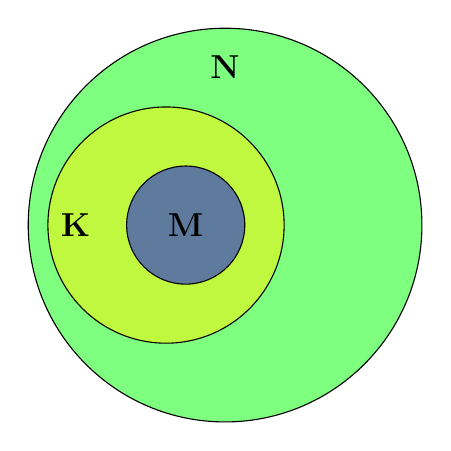 \begin{tikzpicture}[scale=0.5]

\begin{scope}[shift={(3cm,-5cm)}, fill opacity=0.5,
  mytext/.style={text opacity=1,font=\large\bfseries}]

\draw[fill=green, draw = black] (0,0) circle (5);
\draw[fill=yellow, draw = black] (-1.5,0) circle (3);
\draw[fill=blue, draw = black] (-1,0) circle (1.5);

\node[mytext] at (0,4) (N) {N};
\node[mytext] at (-3.8,0) (K) {K};
\node[mytext] at (-1,0) (M) {M};
\end{scope}
\end{tikzpicture}